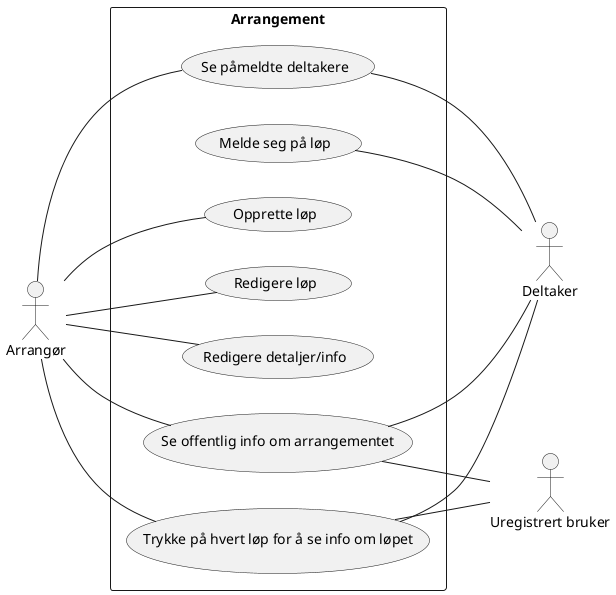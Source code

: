  @startuml
left to right direction
skinparam packageStyle rectangle

:Arrangør:
:Deltaker:
:Uregistrert bruker: as Uregistrert
rectangle Arrangement {

Arrangør -- (Opprette løp)

Arrangør -- (Redigere løp)

Arrangør -- (Redigere detaljer/info)

Arrangør -- (Se offentlig info om arrangementet)
(Se offentlig info om arrangementet) -- Deltaker
(Se offentlig info om arrangementet) -- Uregistrert

Arrangør -- (Trykke på hvert løp for å se info om løpet)
(Trykke på hvert løp for å se info om løpet) -- Deltaker
(Trykke på hvert løp for å se info om løpet) -- Uregistrert

Arrangør -- (Se påmeldte deltakere)
(Se påmeldte deltakere) -- Deltaker

(Melde seg på løp) -- Deltaker

}
 @enduml